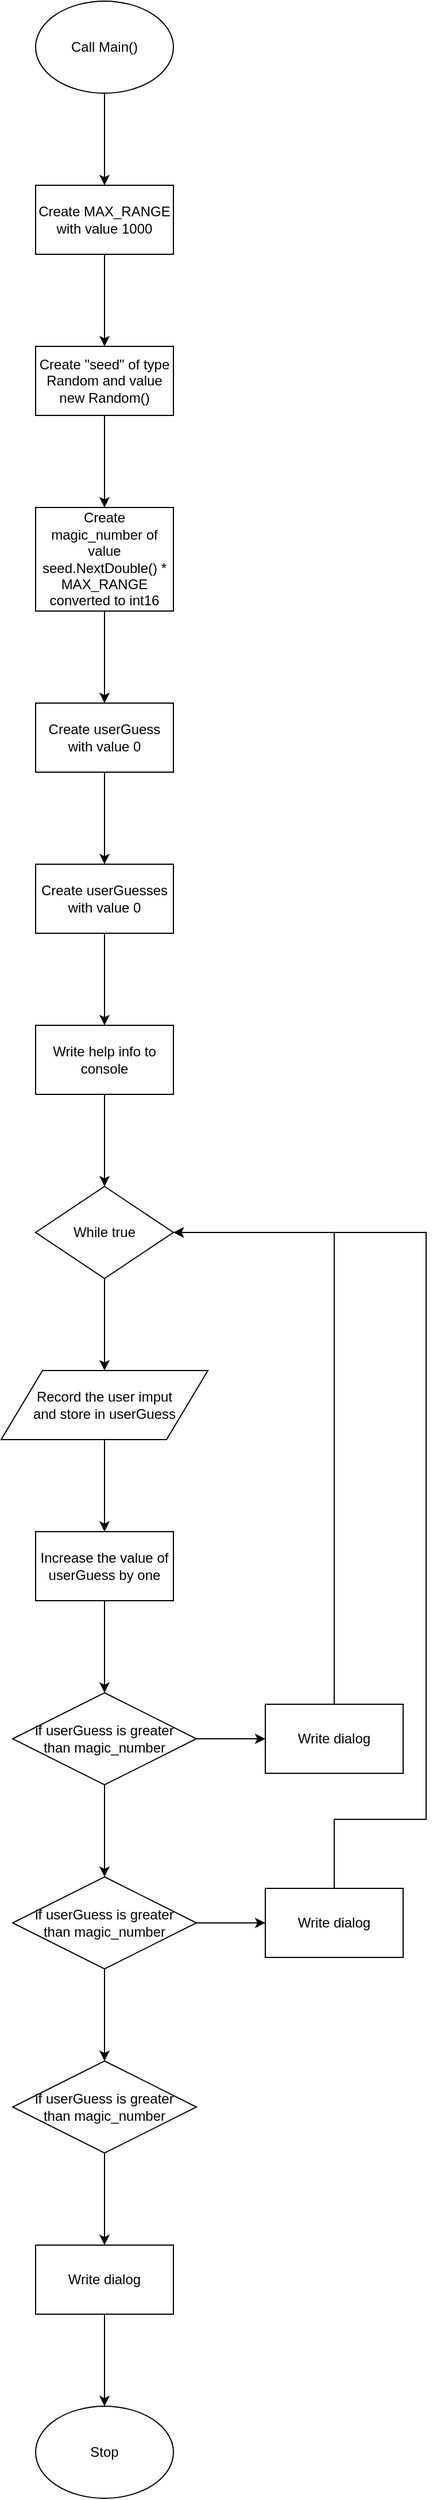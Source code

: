 <mxfile version="12.9.11" type="device"><diagram id="0KIMbXT3AV-VgnscISk5" name="Page-1"><mxGraphModel dx="1038" dy="547" grid="1" gridSize="10" guides="1" tooltips="1" connect="1" arrows="1" fold="1" page="1" pageScale="1" pageWidth="850" pageHeight="1100" math="0" shadow="0"><root><mxCell id="0"/><mxCell id="1" parent="0"/><mxCell id="4bBA33T9PCyzAjfz0S_Y-3" value="" style="edgeStyle=orthogonalEdgeStyle;rounded=0;orthogonalLoop=1;jettySize=auto;html=1;" edge="1" parent="1" source="4bBA33T9PCyzAjfz0S_Y-1" target="4bBA33T9PCyzAjfz0S_Y-2"><mxGeometry relative="1" as="geometry"/></mxCell><mxCell id="4bBA33T9PCyzAjfz0S_Y-1" value="Call Main()" style="ellipse;whiteSpace=wrap;html=1;" vertex="1" parent="1"><mxGeometry x="120" y="40" width="120" height="80" as="geometry"/></mxCell><mxCell id="4bBA33T9PCyzAjfz0S_Y-5" value="" style="edgeStyle=orthogonalEdgeStyle;rounded=0;orthogonalLoop=1;jettySize=auto;html=1;" edge="1" parent="1" source="4bBA33T9PCyzAjfz0S_Y-2" target="4bBA33T9PCyzAjfz0S_Y-4"><mxGeometry relative="1" as="geometry"/></mxCell><mxCell id="4bBA33T9PCyzAjfz0S_Y-2" value="Create MAX_RANGE with value 1000" style="rounded=0;whiteSpace=wrap;html=1;" vertex="1" parent="1"><mxGeometry x="120" y="200" width="120" height="60" as="geometry"/></mxCell><mxCell id="4bBA33T9PCyzAjfz0S_Y-7" value="" style="edgeStyle=orthogonalEdgeStyle;rounded=0;orthogonalLoop=1;jettySize=auto;html=1;" edge="1" parent="1" source="4bBA33T9PCyzAjfz0S_Y-4" target="4bBA33T9PCyzAjfz0S_Y-6"><mxGeometry relative="1" as="geometry"/></mxCell><mxCell id="4bBA33T9PCyzAjfz0S_Y-4" value="Create &quot;seed&quot; of type Random and value new Random()" style="rounded=0;whiteSpace=wrap;html=1;" vertex="1" parent="1"><mxGeometry x="120" y="340" width="120" height="60" as="geometry"/></mxCell><mxCell id="4bBA33T9PCyzAjfz0S_Y-11" value="" style="edgeStyle=orthogonalEdgeStyle;rounded=0;orthogonalLoop=1;jettySize=auto;html=1;" edge="1" parent="1" source="4bBA33T9PCyzAjfz0S_Y-6" target="4bBA33T9PCyzAjfz0S_Y-10"><mxGeometry relative="1" as="geometry"/></mxCell><mxCell id="4bBA33T9PCyzAjfz0S_Y-6" value="Create magic_number of value seed.NextDouble() * MAX_RANGE converted to int16" style="rounded=0;whiteSpace=wrap;html=1;" vertex="1" parent="1"><mxGeometry x="120" y="480" width="120" height="90" as="geometry"/></mxCell><mxCell id="4bBA33T9PCyzAjfz0S_Y-13" value="" style="edgeStyle=orthogonalEdgeStyle;rounded=0;orthogonalLoop=1;jettySize=auto;html=1;" edge="1" parent="1" source="4bBA33T9PCyzAjfz0S_Y-10" target="4bBA33T9PCyzAjfz0S_Y-12"><mxGeometry relative="1" as="geometry"/></mxCell><mxCell id="4bBA33T9PCyzAjfz0S_Y-10" value="Create userGuess with value 0" style="rounded=0;whiteSpace=wrap;html=1;" vertex="1" parent="1"><mxGeometry x="120" y="650" width="120" height="60" as="geometry"/></mxCell><mxCell id="4bBA33T9PCyzAjfz0S_Y-15" value="" style="edgeStyle=orthogonalEdgeStyle;rounded=0;orthogonalLoop=1;jettySize=auto;html=1;" edge="1" parent="1" source="4bBA33T9PCyzAjfz0S_Y-12" target="4bBA33T9PCyzAjfz0S_Y-14"><mxGeometry relative="1" as="geometry"/></mxCell><mxCell id="4bBA33T9PCyzAjfz0S_Y-12" value="Create userGuesses with value 0" style="rounded=0;whiteSpace=wrap;html=1;" vertex="1" parent="1"><mxGeometry x="120" y="790" width="120" height="60" as="geometry"/></mxCell><mxCell id="4bBA33T9PCyzAjfz0S_Y-17" value="" style="edgeStyle=orthogonalEdgeStyle;rounded=0;orthogonalLoop=1;jettySize=auto;html=1;" edge="1" parent="1" source="4bBA33T9PCyzAjfz0S_Y-14" target="4bBA33T9PCyzAjfz0S_Y-16"><mxGeometry relative="1" as="geometry"/></mxCell><mxCell id="4bBA33T9PCyzAjfz0S_Y-14" value="Write help info to console" style="rounded=0;whiteSpace=wrap;html=1;" vertex="1" parent="1"><mxGeometry x="120" y="930" width="120" height="60" as="geometry"/></mxCell><mxCell id="4bBA33T9PCyzAjfz0S_Y-19" value="" style="edgeStyle=orthogonalEdgeStyle;rounded=0;orthogonalLoop=1;jettySize=auto;html=1;" edge="1" parent="1" source="4bBA33T9PCyzAjfz0S_Y-16" target="4bBA33T9PCyzAjfz0S_Y-18"><mxGeometry relative="1" as="geometry"/></mxCell><mxCell id="4bBA33T9PCyzAjfz0S_Y-16" value="While true" style="rhombus;whiteSpace=wrap;html=1;" vertex="1" parent="1"><mxGeometry x="120" y="1070" width="120" height="80" as="geometry"/></mxCell><mxCell id="4bBA33T9PCyzAjfz0S_Y-23" value="" style="edgeStyle=orthogonalEdgeStyle;rounded=0;orthogonalLoop=1;jettySize=auto;html=1;" edge="1" parent="1" source="4bBA33T9PCyzAjfz0S_Y-18" target="4bBA33T9PCyzAjfz0S_Y-21"><mxGeometry relative="1" as="geometry"/></mxCell><mxCell id="4bBA33T9PCyzAjfz0S_Y-18" value="Record the user imput&lt;br&gt; and store in userGuess" style="shape=parallelogram;perimeter=parallelogramPerimeter;whiteSpace=wrap;html=1;" vertex="1" parent="1"><mxGeometry x="90" y="1230" width="180" height="60" as="geometry"/></mxCell><mxCell id="4bBA33T9PCyzAjfz0S_Y-25" value="" style="edgeStyle=orthogonalEdgeStyle;rounded=0;orthogonalLoop=1;jettySize=auto;html=1;" edge="1" parent="1" source="4bBA33T9PCyzAjfz0S_Y-21" target="4bBA33T9PCyzAjfz0S_Y-24"><mxGeometry relative="1" as="geometry"/></mxCell><mxCell id="4bBA33T9PCyzAjfz0S_Y-21" value="Increase the value of userGuess by one" style="rounded=0;whiteSpace=wrap;html=1;" vertex="1" parent="1"><mxGeometry x="120" y="1370" width="120" height="60" as="geometry"/></mxCell><mxCell id="4bBA33T9PCyzAjfz0S_Y-27" value="" style="edgeStyle=orthogonalEdgeStyle;rounded=0;orthogonalLoop=1;jettySize=auto;html=1;" edge="1" parent="1" source="4bBA33T9PCyzAjfz0S_Y-24" target="4bBA33T9PCyzAjfz0S_Y-26"><mxGeometry relative="1" as="geometry"/></mxCell><mxCell id="4bBA33T9PCyzAjfz0S_Y-34" value="" style="edgeStyle=orthogonalEdgeStyle;rounded=0;orthogonalLoop=1;jettySize=auto;html=1;" edge="1" parent="1" source="4bBA33T9PCyzAjfz0S_Y-24" target="4bBA33T9PCyzAjfz0S_Y-29"><mxGeometry relative="1" as="geometry"/></mxCell><mxCell id="4bBA33T9PCyzAjfz0S_Y-24" value="if userGuess is greater&lt;br&gt;than magic_number" style="rhombus;whiteSpace=wrap;html=1;" vertex="1" parent="1"><mxGeometry x="100" y="1510" width="160" height="80" as="geometry"/></mxCell><mxCell id="4bBA33T9PCyzAjfz0S_Y-39" style="edgeStyle=orthogonalEdgeStyle;rounded=0;orthogonalLoop=1;jettySize=auto;html=1;exitX=0.5;exitY=0;exitDx=0;exitDy=0;entryX=1;entryY=0.5;entryDx=0;entryDy=0;" edge="1" parent="1" source="4bBA33T9PCyzAjfz0S_Y-26" target="4bBA33T9PCyzAjfz0S_Y-16"><mxGeometry relative="1" as="geometry"/></mxCell><mxCell id="4bBA33T9PCyzAjfz0S_Y-26" value="Write dialog" style="rounded=0;whiteSpace=wrap;html=1;" vertex="1" parent="1"><mxGeometry x="320" y="1520" width="120" height="60" as="geometry"/></mxCell><mxCell id="4bBA33T9PCyzAjfz0S_Y-28" value="" style="edgeStyle=orthogonalEdgeStyle;rounded=0;orthogonalLoop=1;jettySize=auto;html=1;" edge="1" parent="1" source="4bBA33T9PCyzAjfz0S_Y-29" target="4bBA33T9PCyzAjfz0S_Y-30"><mxGeometry relative="1" as="geometry"/></mxCell><mxCell id="4bBA33T9PCyzAjfz0S_Y-35" value="" style="edgeStyle=orthogonalEdgeStyle;rounded=0;orthogonalLoop=1;jettySize=auto;html=1;" edge="1" parent="1" source="4bBA33T9PCyzAjfz0S_Y-29" target="4bBA33T9PCyzAjfz0S_Y-32"><mxGeometry relative="1" as="geometry"/></mxCell><mxCell id="4bBA33T9PCyzAjfz0S_Y-29" value="if userGuess is greater&lt;br&gt;than magic_number" style="rhombus;whiteSpace=wrap;html=1;" vertex="1" parent="1"><mxGeometry x="100" y="1670" width="160" height="80" as="geometry"/></mxCell><mxCell id="4bBA33T9PCyzAjfz0S_Y-40" style="edgeStyle=orthogonalEdgeStyle;rounded=0;orthogonalLoop=1;jettySize=auto;html=1;exitX=0.5;exitY=0;exitDx=0;exitDy=0;entryX=1;entryY=0.5;entryDx=0;entryDy=0;" edge="1" parent="1" source="4bBA33T9PCyzAjfz0S_Y-30" target="4bBA33T9PCyzAjfz0S_Y-16"><mxGeometry relative="1" as="geometry"><Array as="points"><mxPoint x="380" y="1620"/><mxPoint x="460" y="1620"/><mxPoint x="460" y="1110"/></Array></mxGeometry></mxCell><mxCell id="4bBA33T9PCyzAjfz0S_Y-30" value="Write dialog" style="rounded=0;whiteSpace=wrap;html=1;" vertex="1" parent="1"><mxGeometry x="320" y="1680" width="120" height="60" as="geometry"/></mxCell><mxCell id="4bBA33T9PCyzAjfz0S_Y-43" value="" style="edgeStyle=orthogonalEdgeStyle;rounded=0;orthogonalLoop=1;jettySize=auto;html=1;" edge="1" parent="1" source="4bBA33T9PCyzAjfz0S_Y-32" target="4bBA33T9PCyzAjfz0S_Y-33"><mxGeometry relative="1" as="geometry"/></mxCell><mxCell id="4bBA33T9PCyzAjfz0S_Y-32" value="if userGuess is greater&lt;br&gt;than magic_number" style="rhombus;whiteSpace=wrap;html=1;" vertex="1" parent="1"><mxGeometry x="100" y="1830" width="160" height="80" as="geometry"/></mxCell><mxCell id="4bBA33T9PCyzAjfz0S_Y-45" value="" style="edgeStyle=orthogonalEdgeStyle;rounded=0;orthogonalLoop=1;jettySize=auto;html=1;" edge="1" parent="1" source="4bBA33T9PCyzAjfz0S_Y-33" target="4bBA33T9PCyzAjfz0S_Y-44"><mxGeometry relative="1" as="geometry"/></mxCell><mxCell id="4bBA33T9PCyzAjfz0S_Y-33" value="Write dialog" style="rounded=0;whiteSpace=wrap;html=1;" vertex="1" parent="1"><mxGeometry x="120" y="1990" width="120" height="60" as="geometry"/></mxCell><mxCell id="4bBA33T9PCyzAjfz0S_Y-44" value="Stop" style="ellipse;whiteSpace=wrap;html=1;" vertex="1" parent="1"><mxGeometry x="120" y="2130" width="120" height="80" as="geometry"/></mxCell></root></mxGraphModel></diagram></mxfile>